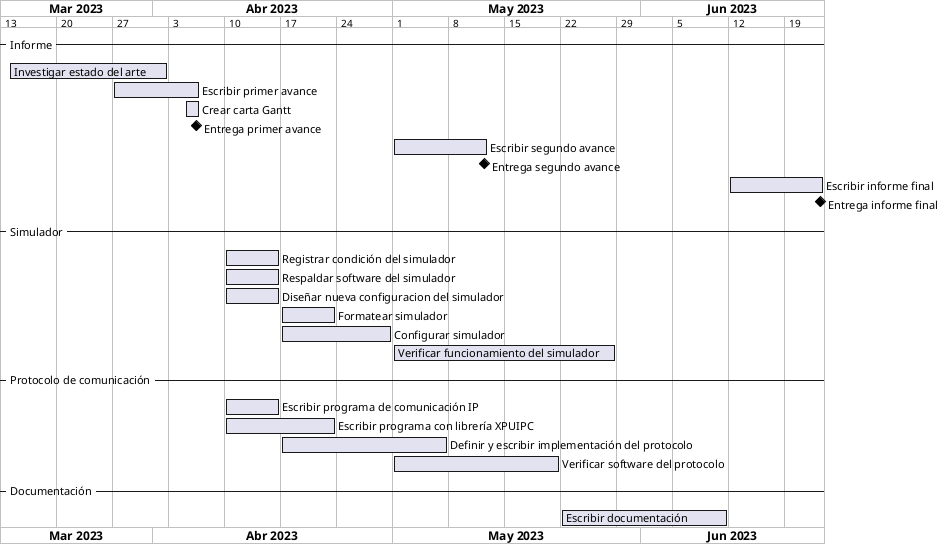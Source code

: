@startgantt
Project starts 2023-03-13
language es
printscale weekly with calendar date zoom 2

-- Informe --
[Investigar estado del arte] starts 2023-03-14 and ends 2023-04-02
[Escribir primer avance] starts 2023-03-27 and ends 2023-04-06
[Crear carta Gantt] starts 2023-04-05 and lasts 2 days
[Entrega primer avance] happens at 2023-04-06
[Escribir segundo avance] starts at 2023-05-1 and ends 2023-05-12
[Entrega segundo avance] happens at 2023-05-12
[Escribir informe final] starts at 2023-06-12 and ends 2023-06-23
[Entrega informe final] happens at 2023-06-23

-- Simulador --
[Registrar condición del simulador] starts at 2023-04-10 and lasts 1 week
[Respaldar software del simulador] starts at 2023-04-10 and lasts 1 week
[Diseñar nueva configuracion del simulador] starts at 2023-04-10 and lasts 1 week
[Formatear simulador] starts at 2023-04-17 and lasts 1 week
[Configurar simulador] starts at 2023-04-17 and lasts 2 weeks
[Verificar funcionamiento del simulador] starts at 2023-05-01 and lasts 4 weeks

-- Protocolo de comunicación --
[Escribir programa de comunicación IP] starts at 2023-04-10 and lasts 1 week
[Escribir programa con librería XPUIPC] starts at 2023-04-10 and lasts 2 weeks
[Definir y escribir implementación del protocolo] starts at 2023-04-17 and lasts 3 weeks
[Verificar software del protocolo] starts at 2023-05-01 and lasts 3 weeks

-- Documentación --
[Escribir documentación] starts at 2023-05-22 and lasts 3 weeks
@endgantt